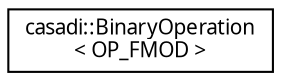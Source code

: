 digraph "Graphical Class Hierarchy"
{
  edge [fontname="FreeSans.ttf",fontsize="10",labelfontname="FreeSans.ttf",labelfontsize="10"];
  node [fontname="FreeSans.ttf",fontsize="10",shape=record];
  rankdir="LR";
  Node1 [label="casadi::BinaryOperation\l\< OP_FMOD \>",height=0.2,width=0.4,color="black", fillcolor="white", style="filled",URL="$db/d4e/structcasadi_1_1BinaryOperation_3_01OP__FMOD_01_4.html",tooltip="Remainder of division. "];
}
